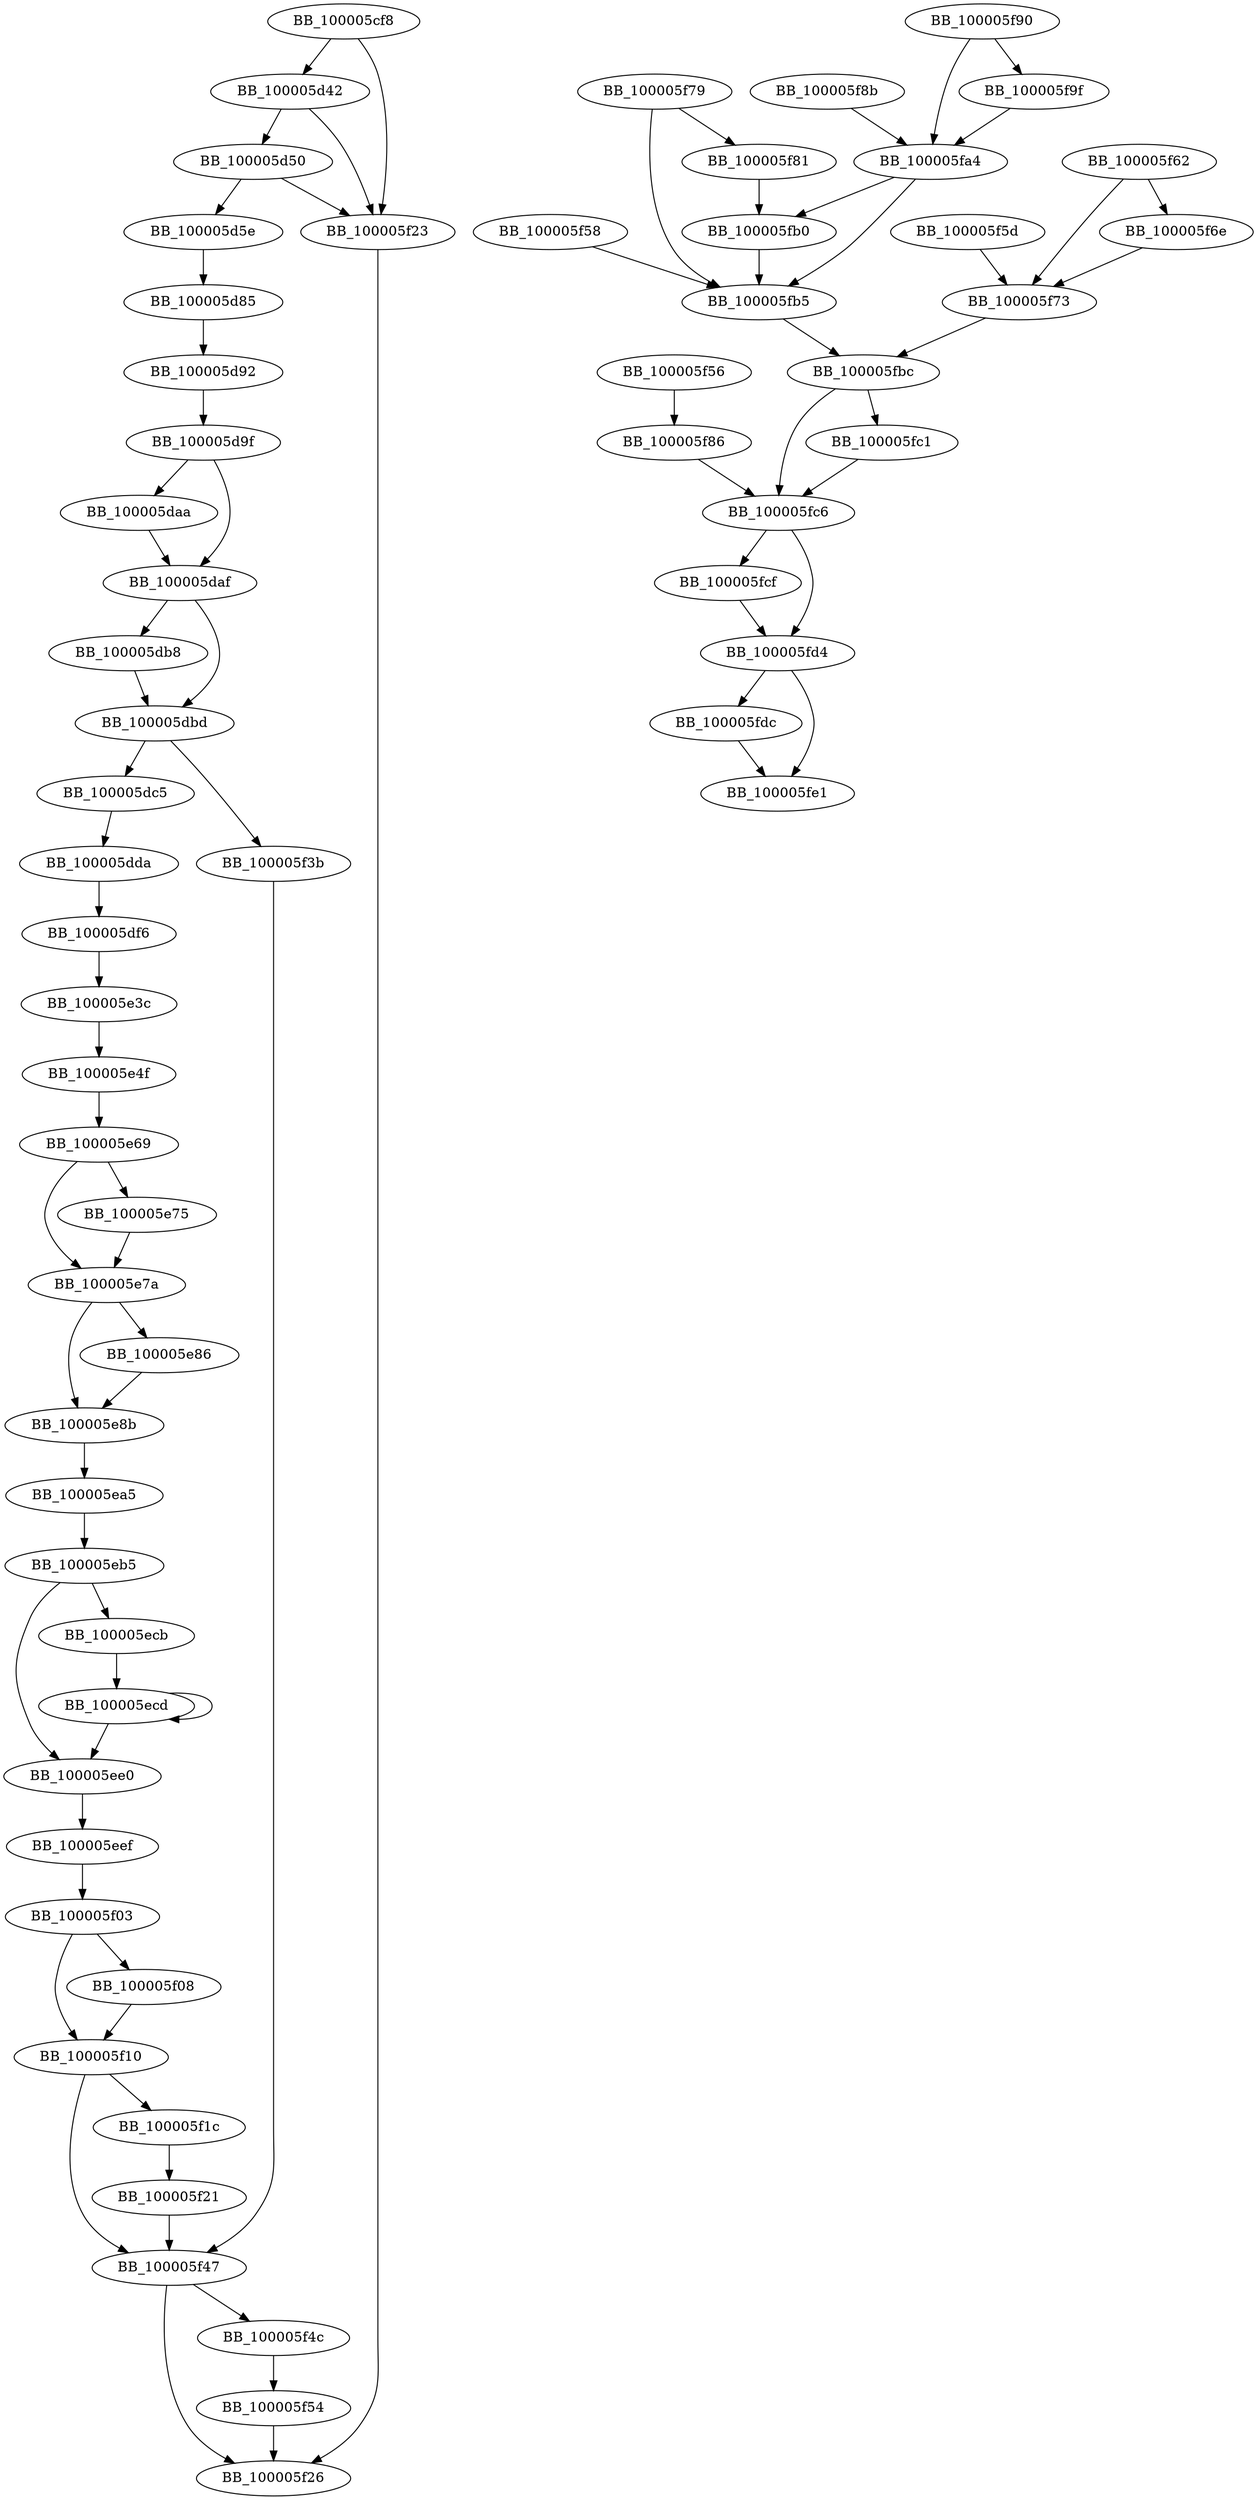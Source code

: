DiGraph __ZN6Packet13getArrayBytesERb{
BB_100005cf8->BB_100005d42
BB_100005cf8->BB_100005f23
BB_100005d42->BB_100005d50
BB_100005d42->BB_100005f23
BB_100005d50->BB_100005d5e
BB_100005d50->BB_100005f23
BB_100005d5e->BB_100005d85
BB_100005d85->BB_100005d92
BB_100005d92->BB_100005d9f
BB_100005d9f->BB_100005daa
BB_100005d9f->BB_100005daf
BB_100005daa->BB_100005daf
BB_100005daf->BB_100005db8
BB_100005daf->BB_100005dbd
BB_100005db8->BB_100005dbd
BB_100005dbd->BB_100005dc5
BB_100005dbd->BB_100005f3b
BB_100005dc5->BB_100005dda
BB_100005dda->BB_100005df6
BB_100005df6->BB_100005e3c
BB_100005e3c->BB_100005e4f
BB_100005e4f->BB_100005e69
BB_100005e69->BB_100005e75
BB_100005e69->BB_100005e7a
BB_100005e75->BB_100005e7a
BB_100005e7a->BB_100005e86
BB_100005e7a->BB_100005e8b
BB_100005e86->BB_100005e8b
BB_100005e8b->BB_100005ea5
BB_100005ea5->BB_100005eb5
BB_100005eb5->BB_100005ecb
BB_100005eb5->BB_100005ee0
BB_100005ecb->BB_100005ecd
BB_100005ecd->BB_100005ecd
BB_100005ecd->BB_100005ee0
BB_100005ee0->BB_100005eef
BB_100005eef->BB_100005f03
BB_100005f03->BB_100005f08
BB_100005f03->BB_100005f10
BB_100005f08->BB_100005f10
BB_100005f10->BB_100005f1c
BB_100005f10->BB_100005f47
BB_100005f1c->BB_100005f21
BB_100005f21->BB_100005f47
BB_100005f23->BB_100005f26
BB_100005f3b->BB_100005f47
BB_100005f47->BB_100005f26
BB_100005f47->BB_100005f4c
BB_100005f4c->BB_100005f54
BB_100005f54->BB_100005f26
BB_100005f56->BB_100005f86
BB_100005f58->BB_100005fb5
BB_100005f5d->BB_100005f73
BB_100005f62->BB_100005f6e
BB_100005f62->BB_100005f73
BB_100005f6e->BB_100005f73
BB_100005f73->BB_100005fbc
BB_100005f79->BB_100005f81
BB_100005f79->BB_100005fb5
BB_100005f81->BB_100005fb0
BB_100005f86->BB_100005fc6
BB_100005f8b->BB_100005fa4
BB_100005f90->BB_100005f9f
BB_100005f90->BB_100005fa4
BB_100005f9f->BB_100005fa4
BB_100005fa4->BB_100005fb0
BB_100005fa4->BB_100005fb5
BB_100005fb0->BB_100005fb5
BB_100005fb5->BB_100005fbc
BB_100005fbc->BB_100005fc1
BB_100005fbc->BB_100005fc6
BB_100005fc1->BB_100005fc6
BB_100005fc6->BB_100005fcf
BB_100005fc6->BB_100005fd4
BB_100005fcf->BB_100005fd4
BB_100005fd4->BB_100005fdc
BB_100005fd4->BB_100005fe1
BB_100005fdc->BB_100005fe1
}
